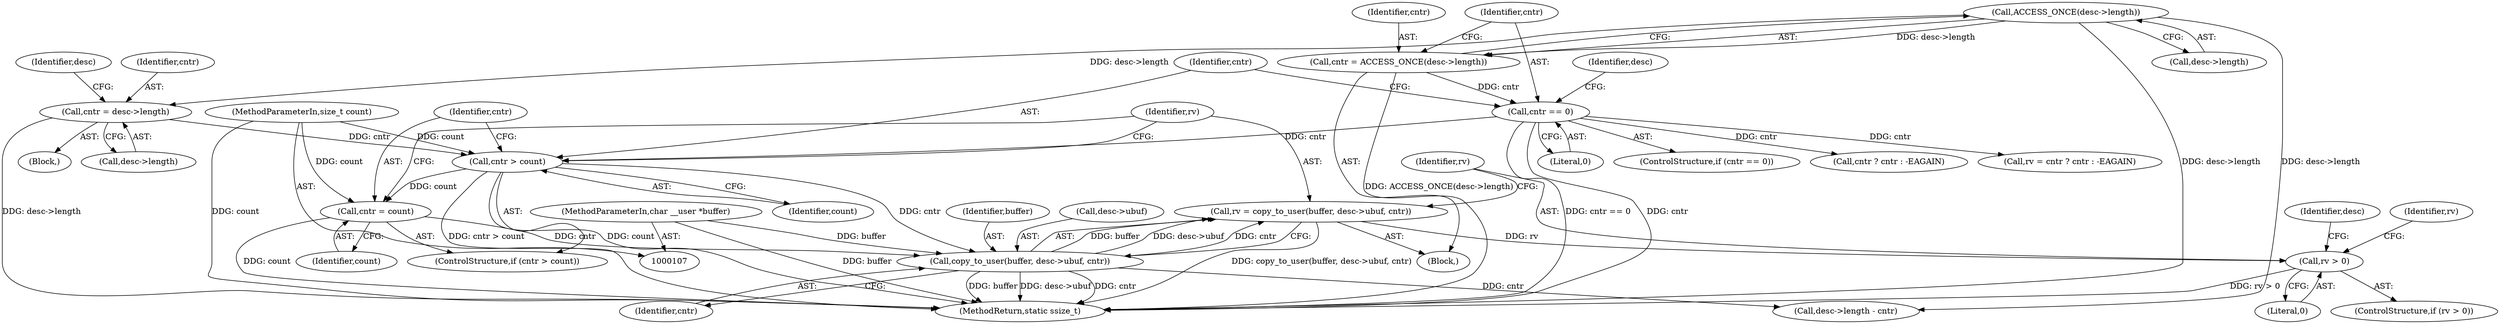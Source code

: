 digraph "0_linux_c0f5ecee4e741667b2493c742b60b6218d40b3aa_1@API" {
"1000356" [label="(Call,rv = copy_to_user(buffer, desc->ubuf, cntr))"];
"1000358" [label="(Call,copy_to_user(buffer, desc->ubuf, cntr))"];
"1000109" [label="(MethodParameterIn,char __user *buffer)"];
"1000350" [label="(Call,cntr > count)"];
"1000339" [label="(Call,cntr = desc->length)"];
"1000141" [label="(Call,ACCESS_ONCE(desc->length))"];
"1000146" [label="(Call,cntr == 0)"];
"1000139" [label="(Call,cntr = ACCESS_ONCE(desc->length))"];
"1000110" [label="(MethodParameterIn,size_t count)"];
"1000353" [label="(Call,cntr = count)"];
"1000365" [label="(Call,rv > 0)"];
"1000347" [label="(Identifier,desc)"];
"1000148" [label="(Literal,0)"];
"1000146" [label="(Call,cntr == 0)"];
"1000366" [label="(Identifier,rv)"];
"1000355" [label="(Identifier,count)"];
"1000367" [label="(Literal,0)"];
"1000385" [label="(Call,desc->length - cntr)"];
"1000145" [label="(ControlStructure,if (cntr == 0))"];
"1000340" [label="(Identifier,cntr)"];
"1000437" [label="(MethodReturn,static ssize_t)"];
"1000358" [label="(Call,copy_to_user(buffer, desc->ubuf, cntr))"];
"1000357" [label="(Identifier,rv)"];
"1000356" [label="(Call,rv = copy_to_user(buffer, desc->ubuf, cntr))"];
"1000142" [label="(Call,desc->length)"];
"1000365" [label="(Call,rv > 0)"];
"1000112" [label="(Block,)"];
"1000341" [label="(Call,desc->length)"];
"1000339" [label="(Call,cntr = desc->length)"];
"1000147" [label="(Identifier,cntr)"];
"1000152" [label="(Identifier,desc)"];
"1000110" [label="(MethodParameterIn,size_t count)"];
"1000359" [label="(Identifier,buffer)"];
"1000354" [label="(Identifier,cntr)"];
"1000208" [label="(Call,cntr ? cntr : -EAGAIN)"];
"1000377" [label="(Identifier,desc)"];
"1000140" [label="(Identifier,cntr)"];
"1000364" [label="(ControlStructure,if (rv > 0))"];
"1000141" [label="(Call,ACCESS_ONCE(desc->length))"];
"1000363" [label="(Identifier,cntr)"];
"1000349" [label="(ControlStructure,if (cntr > count))"];
"1000139" [label="(Call,cntr = ACCESS_ONCE(desc->length))"];
"1000353" [label="(Call,cntr = count)"];
"1000351" [label="(Identifier,cntr)"];
"1000352" [label="(Identifier,count)"];
"1000370" [label="(Identifier,rv)"];
"1000149" [label="(Block,)"];
"1000350" [label="(Call,cntr > count)"];
"1000360" [label="(Call,desc->ubuf)"];
"1000109" [label="(MethodParameterIn,char __user *buffer)"];
"1000206" [label="(Call,rv = cntr ? cntr : -EAGAIN)"];
"1000356" -> "1000112"  [label="AST: "];
"1000356" -> "1000358"  [label="CFG: "];
"1000357" -> "1000356"  [label="AST: "];
"1000358" -> "1000356"  [label="AST: "];
"1000366" -> "1000356"  [label="CFG: "];
"1000356" -> "1000437"  [label="DDG: copy_to_user(buffer, desc->ubuf, cntr)"];
"1000358" -> "1000356"  [label="DDG: buffer"];
"1000358" -> "1000356"  [label="DDG: desc->ubuf"];
"1000358" -> "1000356"  [label="DDG: cntr"];
"1000356" -> "1000365"  [label="DDG: rv"];
"1000358" -> "1000363"  [label="CFG: "];
"1000359" -> "1000358"  [label="AST: "];
"1000360" -> "1000358"  [label="AST: "];
"1000363" -> "1000358"  [label="AST: "];
"1000358" -> "1000437"  [label="DDG: desc->ubuf"];
"1000358" -> "1000437"  [label="DDG: cntr"];
"1000358" -> "1000437"  [label="DDG: buffer"];
"1000109" -> "1000358"  [label="DDG: buffer"];
"1000350" -> "1000358"  [label="DDG: cntr"];
"1000353" -> "1000358"  [label="DDG: cntr"];
"1000358" -> "1000385"  [label="DDG: cntr"];
"1000109" -> "1000107"  [label="AST: "];
"1000109" -> "1000437"  [label="DDG: buffer"];
"1000350" -> "1000349"  [label="AST: "];
"1000350" -> "1000352"  [label="CFG: "];
"1000351" -> "1000350"  [label="AST: "];
"1000352" -> "1000350"  [label="AST: "];
"1000354" -> "1000350"  [label="CFG: "];
"1000357" -> "1000350"  [label="CFG: "];
"1000350" -> "1000437"  [label="DDG: cntr > count"];
"1000350" -> "1000437"  [label="DDG: count"];
"1000339" -> "1000350"  [label="DDG: cntr"];
"1000146" -> "1000350"  [label="DDG: cntr"];
"1000110" -> "1000350"  [label="DDG: count"];
"1000350" -> "1000353"  [label="DDG: count"];
"1000339" -> "1000149"  [label="AST: "];
"1000339" -> "1000341"  [label="CFG: "];
"1000340" -> "1000339"  [label="AST: "];
"1000341" -> "1000339"  [label="AST: "];
"1000347" -> "1000339"  [label="CFG: "];
"1000339" -> "1000437"  [label="DDG: desc->length"];
"1000141" -> "1000339"  [label="DDG: desc->length"];
"1000141" -> "1000139"  [label="AST: "];
"1000141" -> "1000142"  [label="CFG: "];
"1000142" -> "1000141"  [label="AST: "];
"1000139" -> "1000141"  [label="CFG: "];
"1000141" -> "1000437"  [label="DDG: desc->length"];
"1000141" -> "1000139"  [label="DDG: desc->length"];
"1000141" -> "1000385"  [label="DDG: desc->length"];
"1000146" -> "1000145"  [label="AST: "];
"1000146" -> "1000148"  [label="CFG: "];
"1000147" -> "1000146"  [label="AST: "];
"1000148" -> "1000146"  [label="AST: "];
"1000152" -> "1000146"  [label="CFG: "];
"1000351" -> "1000146"  [label="CFG: "];
"1000146" -> "1000437"  [label="DDG: cntr == 0"];
"1000146" -> "1000437"  [label="DDG: cntr"];
"1000139" -> "1000146"  [label="DDG: cntr"];
"1000146" -> "1000206"  [label="DDG: cntr"];
"1000146" -> "1000208"  [label="DDG: cntr"];
"1000139" -> "1000112"  [label="AST: "];
"1000140" -> "1000139"  [label="AST: "];
"1000147" -> "1000139"  [label="CFG: "];
"1000139" -> "1000437"  [label="DDG: ACCESS_ONCE(desc->length)"];
"1000110" -> "1000107"  [label="AST: "];
"1000110" -> "1000437"  [label="DDG: count"];
"1000110" -> "1000353"  [label="DDG: count"];
"1000353" -> "1000349"  [label="AST: "];
"1000353" -> "1000355"  [label="CFG: "];
"1000354" -> "1000353"  [label="AST: "];
"1000355" -> "1000353"  [label="AST: "];
"1000357" -> "1000353"  [label="CFG: "];
"1000353" -> "1000437"  [label="DDG: count"];
"1000365" -> "1000364"  [label="AST: "];
"1000365" -> "1000367"  [label="CFG: "];
"1000366" -> "1000365"  [label="AST: "];
"1000367" -> "1000365"  [label="AST: "];
"1000370" -> "1000365"  [label="CFG: "];
"1000377" -> "1000365"  [label="CFG: "];
"1000365" -> "1000437"  [label="DDG: rv > 0"];
}

